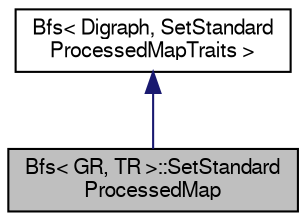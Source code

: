digraph "Bfs&lt; GR, TR &gt;::SetStandardProcessedMap"
{
 // LATEX_PDF_SIZE
  edge [fontname="FreeSans",fontsize="10",labelfontname="FreeSans",labelfontsize="10"];
  node [fontname="FreeSans",fontsize="10",shape=record];
  Node0 [label="Bfs\< GR, TR \>::SetStandard\lProcessedMap",height=0.2,width=0.4,color="black", fillcolor="grey75", style="filled", fontcolor="black",tooltip="Named parameter for setting ProcessedMap type to be Digraph::NodeMap<bool>."];
  Node1 -> Node0 [dir="back",color="midnightblue",fontsize="10",style="solid",fontname="FreeSans"];
  Node1 [label="Bfs\< Digraph, SetStandard\lProcessedMapTraits \>",height=0.2,width=0.4,color="black", fillcolor="white", style="filled",URL="$a01453.html",tooltip=" "];
}
